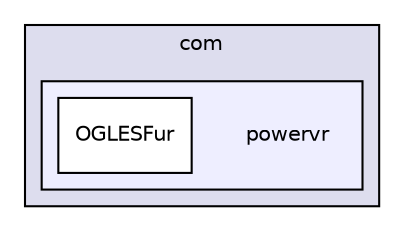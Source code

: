 digraph "PVR/SDK_3.4/Examples/Advanced/Fur/OGLES/Build/Android/src/com/powervr" {
  compound=true
  node [ fontsize="10", fontname="Helvetica"];
  edge [ labelfontsize="10", labelfontname="Helvetica"];
  subgraph clusterdir_e78abefc040730c2131a4962c0a6f57d {
    graph [ bgcolor="#ddddee", pencolor="black", label="com" fontname="Helvetica", fontsize="10", URL="dir_e78abefc040730c2131a4962c0a6f57d.html"]
  subgraph clusterdir_8fc08daed01161f97846cd3f89db56ae {
    graph [ bgcolor="#eeeeff", pencolor="black", label="" URL="dir_8fc08daed01161f97846cd3f89db56ae.html"];
    dir_8fc08daed01161f97846cd3f89db56ae [shape=plaintext label="powervr"];
    dir_0f84f2b3de73cbf916921cbe69040dcb [shape=box label="OGLESFur" color="black" fillcolor="white" style="filled" URL="dir_0f84f2b3de73cbf916921cbe69040dcb.html"];
  }
  }
}
